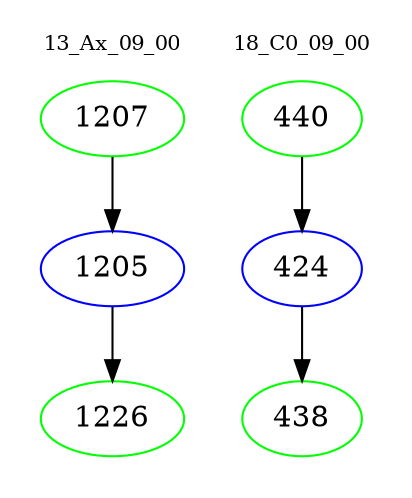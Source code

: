 digraph{
subgraph cluster_0 {
color = white
label = "13_Ax_09_00";
fontsize=10;
T0_1207 [label="1207", color="green"]
T0_1207 -> T0_1205 [color="black"]
T0_1205 [label="1205", color="blue"]
T0_1205 -> T0_1226 [color="black"]
T0_1226 [label="1226", color="green"]
}
subgraph cluster_1 {
color = white
label = "18_C0_09_00";
fontsize=10;
T1_440 [label="440", color="green"]
T1_440 -> T1_424 [color="black"]
T1_424 [label="424", color="blue"]
T1_424 -> T1_438 [color="black"]
T1_438 [label="438", color="green"]
}
}

